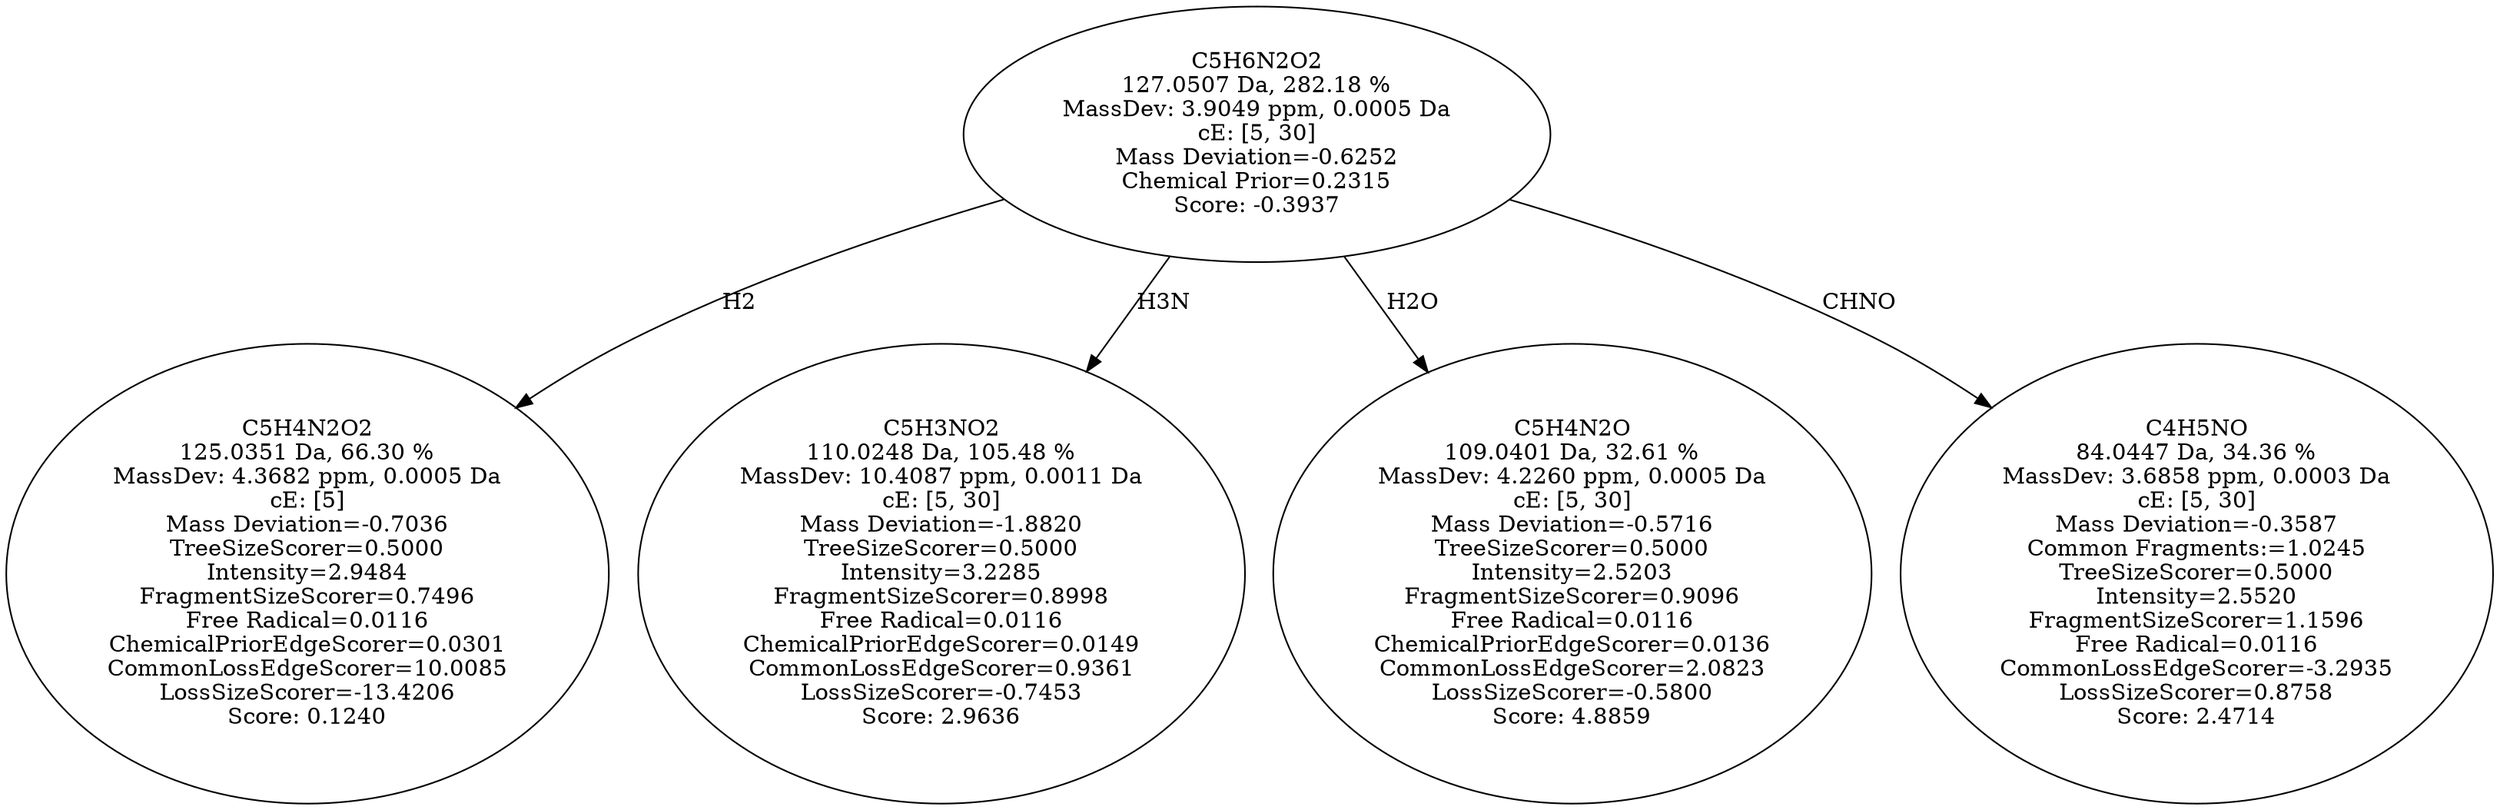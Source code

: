 strict digraph {
v1 [label="C5H4N2O2\n125.0351 Da, 66.30 %\nMassDev: 4.3682 ppm, 0.0005 Da\ncE: [5]\nMass Deviation=-0.7036\nTreeSizeScorer=0.5000\nIntensity=2.9484\nFragmentSizeScorer=0.7496\nFree Radical=0.0116\nChemicalPriorEdgeScorer=0.0301\nCommonLossEdgeScorer=10.0085\nLossSizeScorer=-13.4206\nScore: 0.1240"];
v2 [label="C5H3NO2\n110.0248 Da, 105.48 %\nMassDev: 10.4087 ppm, 0.0011 Da\ncE: [5, 30]\nMass Deviation=-1.8820\nTreeSizeScorer=0.5000\nIntensity=3.2285\nFragmentSizeScorer=0.8998\nFree Radical=0.0116\nChemicalPriorEdgeScorer=0.0149\nCommonLossEdgeScorer=0.9361\nLossSizeScorer=-0.7453\nScore: 2.9636"];
v3 [label="C5H4N2O\n109.0401 Da, 32.61 %\nMassDev: 4.2260 ppm, 0.0005 Da\ncE: [5, 30]\nMass Deviation=-0.5716\nTreeSizeScorer=0.5000\nIntensity=2.5203\nFragmentSizeScorer=0.9096\nFree Radical=0.0116\nChemicalPriorEdgeScorer=0.0136\nCommonLossEdgeScorer=2.0823\nLossSizeScorer=-0.5800\nScore: 4.8859"];
v4 [label="C4H5NO\n84.0447 Da, 34.36 %\nMassDev: 3.6858 ppm, 0.0003 Da\ncE: [5, 30]\nMass Deviation=-0.3587\nCommon Fragments:=1.0245\nTreeSizeScorer=0.5000\nIntensity=2.5520\nFragmentSizeScorer=1.1596\nFree Radical=0.0116\nCommonLossEdgeScorer=-3.2935\nLossSizeScorer=0.8758\nScore: 2.4714"];
v5 [label="C5H6N2O2\n127.0507 Da, 282.18 %\nMassDev: 3.9049 ppm, 0.0005 Da\ncE: [5, 30]\nMass Deviation=-0.6252\nChemical Prior=0.2315\nScore: -0.3937"];
v5 -> v1 [label="H2"];
v5 -> v2 [label="H3N"];
v5 -> v3 [label="H2O"];
v5 -> v4 [label="CHNO"];
}